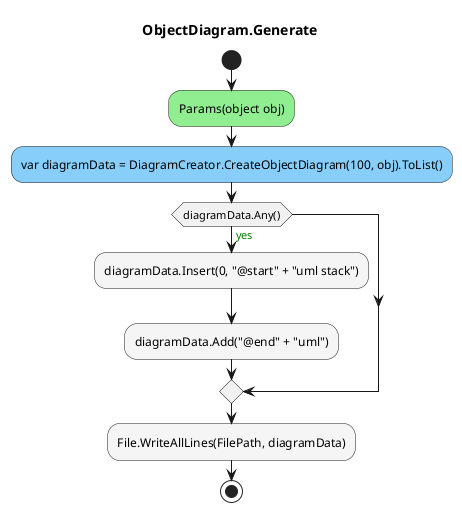 @startuml ObjectDiagram.Generate
title ObjectDiagram.Generate
start
#LightGreen:Params(object obj);
#LightSkyBlue:var diagramData = DiagramCreator.CreateObjectDiagram(100, obj).ToList();
if (diagramData.Any()) then (<color:green>yes)
        #WhiteSmoke:diagramData.Insert(0, "@start" + "uml stack");
        #WhiteSmoke:diagramData.Add("@end" + "uml");
endif
#WhiteSmoke:File.WriteAllLines(FilePath, diagramData);
stop
@enduml
